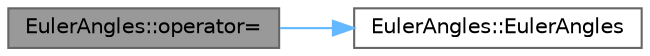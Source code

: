 digraph "EulerAngles::operator="
{
 // LATEX_PDF_SIZE
  bgcolor="transparent";
  edge [fontname=Helvetica,fontsize=10,labelfontname=Helvetica,labelfontsize=10];
  node [fontname=Helvetica,fontsize=10,shape=box,height=0.2,width=0.4];
  rankdir="LR";
  Node1 [id="Node000001",label="EulerAngles::operator=",height=0.2,width=0.4,color="gray40", fillcolor="grey60", style="filled", fontcolor="black",tooltip=" "];
  Node1 -> Node2 [id="edge2_Node000001_Node000002",color="steelblue1",style="solid",tooltip=" "];
  Node2 [id="Node000002",label="EulerAngles::EulerAngles",height=0.2,width=0.4,color="grey40", fillcolor="white", style="filled",URL="$class_euler_angles.html#a2cbde4ee013fbba3c043f66beebc8a50",tooltip=" "];
}
